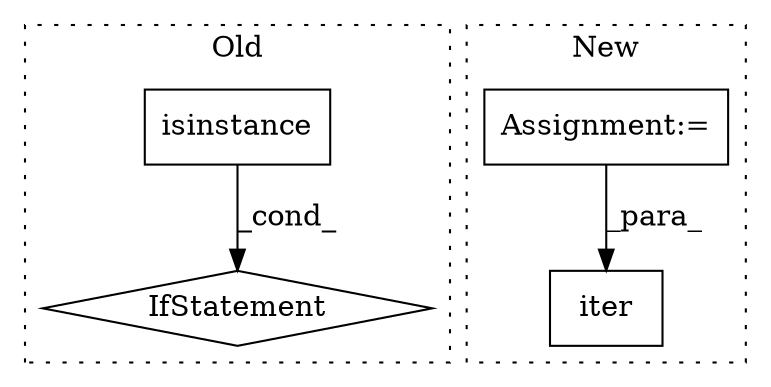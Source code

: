 digraph G {
subgraph cluster0 {
1 [label="isinstance" a="32" s="4193,4233" l="11,1" shape="box"];
3 [label="IfStatement" a="25" s="4189,4234" l="4,2" shape="diamond"];
label = "Old";
style="dotted";
}
subgraph cluster1 {
2 [label="iter" a="32" s="4710,4724" l="5,1" shape="box"];
4 [label="Assignment:=" a="7" s="4514" l="1" shape="box"];
label = "New";
style="dotted";
}
1 -> 3 [label="_cond_"];
4 -> 2 [label="_para_"];
}